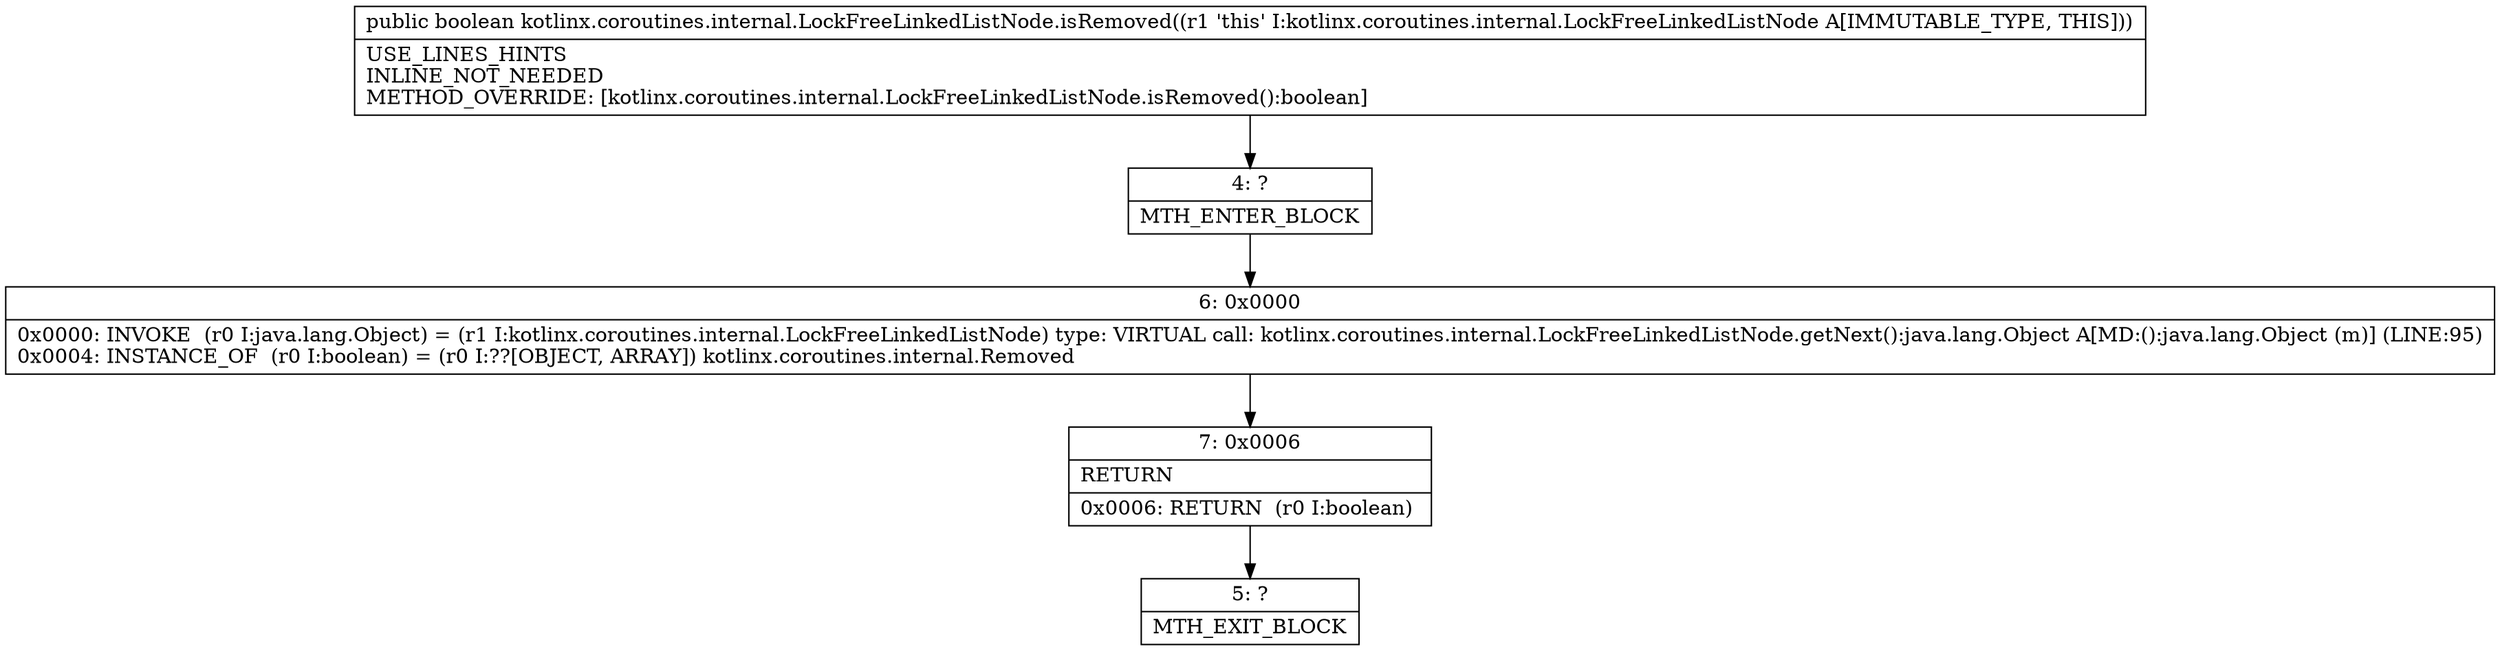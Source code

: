 digraph "CFG forkotlinx.coroutines.internal.LockFreeLinkedListNode.isRemoved()Z" {
Node_4 [shape=record,label="{4\:\ ?|MTH_ENTER_BLOCK\l}"];
Node_6 [shape=record,label="{6\:\ 0x0000|0x0000: INVOKE  (r0 I:java.lang.Object) = (r1 I:kotlinx.coroutines.internal.LockFreeLinkedListNode) type: VIRTUAL call: kotlinx.coroutines.internal.LockFreeLinkedListNode.getNext():java.lang.Object A[MD:():java.lang.Object (m)] (LINE:95)\l0x0004: INSTANCE_OF  (r0 I:boolean) = (r0 I:??[OBJECT, ARRAY]) kotlinx.coroutines.internal.Removed \l}"];
Node_7 [shape=record,label="{7\:\ 0x0006|RETURN\l|0x0006: RETURN  (r0 I:boolean) \l}"];
Node_5 [shape=record,label="{5\:\ ?|MTH_EXIT_BLOCK\l}"];
MethodNode[shape=record,label="{public boolean kotlinx.coroutines.internal.LockFreeLinkedListNode.isRemoved((r1 'this' I:kotlinx.coroutines.internal.LockFreeLinkedListNode A[IMMUTABLE_TYPE, THIS]))  | USE_LINES_HINTS\lINLINE_NOT_NEEDED\lMETHOD_OVERRIDE: [kotlinx.coroutines.internal.LockFreeLinkedListNode.isRemoved():boolean]\l}"];
MethodNode -> Node_4;Node_4 -> Node_6;
Node_6 -> Node_7;
Node_7 -> Node_5;
}

